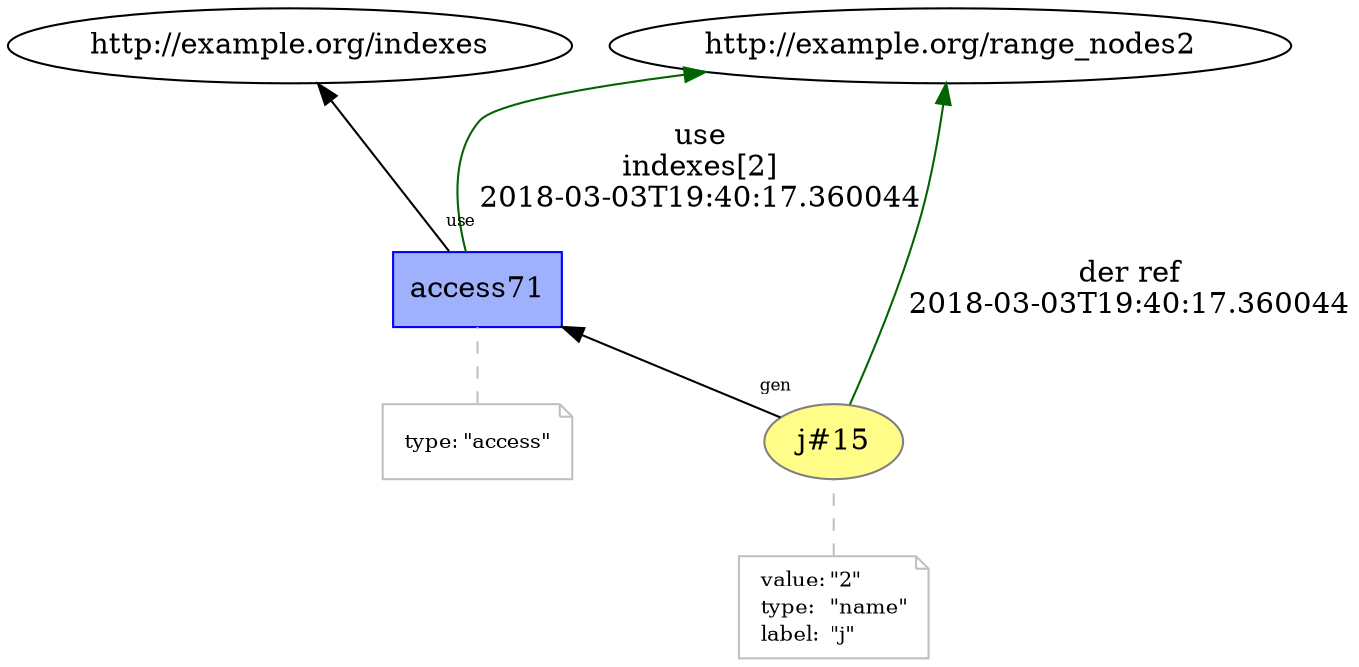 digraph "PROV" { size="16,12"; rankdir="BT";
"http://example.org/j#15" [fillcolor="#FFFC87",color="#808080",style="filled",label="j#15",URL="http://example.org/j#15"]
"-attrs0" [color="gray",shape="note",fontsize="10",fontcolor="black",label=<<TABLE cellpadding="0" border="0">
	<TR>
	    <TD align="left">value:</TD>
	    <TD align="left">&quot;2&quot;</TD>
	</TR>
	<TR>
	    <TD align="left">type:</TD>
	    <TD align="left">&quot;name&quot;</TD>
	</TR>
	<TR>
	    <TD align="left">label:</TD>
	    <TD align="left">&quot;j&quot;</TD>
	</TR>
</TABLE>>]
"-attrs0" -> "http://example.org/j#15" [color="gray",style="dashed",arrowhead="none"]
"http://example.org/access71" [fillcolor="#9FB1FC",color="#0000FF",shape="polygon",sides="4",style="filled",label="access71",URL="http://example.org/access71"]
"-attrs1" [color="gray",shape="note",fontsize="10",fontcolor="black",label=<<TABLE cellpadding="0" border="0">
	<TR>
	    <TD align="left">type:</TD>
	    <TD align="left">&quot;access&quot;</TD>
	</TR>
</TABLE>>]
"-attrs1" -> "http://example.org/access71" [color="gray",style="dashed",arrowhead="none"]
"http://example.org/access71" -> "http://example.org/range_nodes2" [labelfontsize="8",labeldistance="1.5",color="darkgreen",labelangle="60.0",rotation="20",label="use
indexes[2]
2018-03-03T19:40:17.360044"]
"http://example.org/j#15" -> "http://example.org/range_nodes2" [labelfontsize="8",labeldistance="1.5",color="darkgreen",labelangle="60.0",rotation="20",label="der ref
2018-03-03T19:40:17.360044"]
"http://example.org/j#15" -> "http://example.org/access71" [labelfontsize="8",labeldistance="1.5",labelangle="60.0",rotation="20",taillabel="gen"]
"http://example.org/access71" -> "http://example.org/indexes" [labelfontsize="8",labeldistance="1.5",labelangle="60.0",rotation="20",taillabel="use"]
}